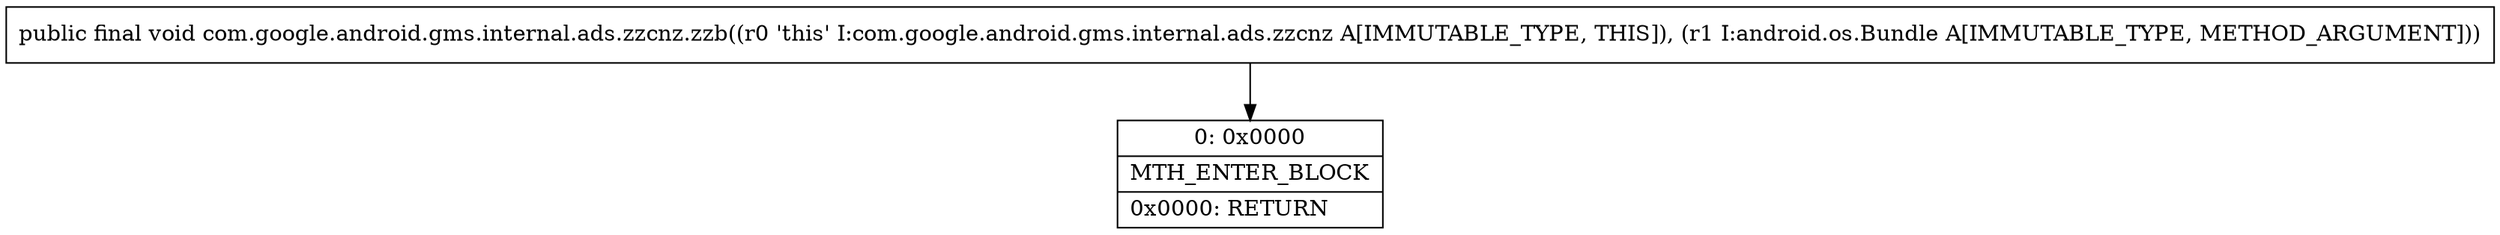 digraph "CFG forcom.google.android.gms.internal.ads.zzcnz.zzb(Landroid\/os\/Bundle;)V" {
Node_0 [shape=record,label="{0\:\ 0x0000|MTH_ENTER_BLOCK\l|0x0000: RETURN   \l}"];
MethodNode[shape=record,label="{public final void com.google.android.gms.internal.ads.zzcnz.zzb((r0 'this' I:com.google.android.gms.internal.ads.zzcnz A[IMMUTABLE_TYPE, THIS]), (r1 I:android.os.Bundle A[IMMUTABLE_TYPE, METHOD_ARGUMENT])) }"];
MethodNode -> Node_0;
}

